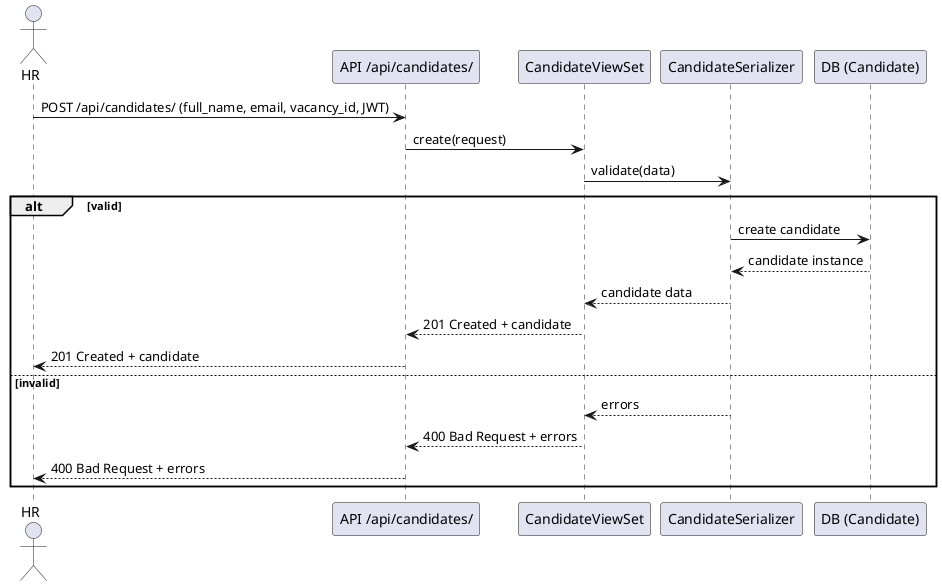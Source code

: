 @startuml
actor HR
participant "API /api/candidates/" as API
participant "CandidateViewSet" as ViewSet
participant "CandidateSerializer" as Serializer
participant "DB (Candidate)" as DB

HR -> API: POST /api/candidates/ (full_name, email, vacancy_id, JWT)
API -> ViewSet: create(request)
ViewSet -> Serializer: validate(data)
alt valid
    Serializer -> DB: create candidate
    DB --> Serializer: candidate instance
    Serializer --> ViewSet: candidate data
    ViewSet --> API: 201 Created + candidate
    API --> HR: 201 Created + candidate
else invalid
    Serializer --> ViewSet: errors
    ViewSet --> API: 400 Bad Request + errors
    API --> HR: 400 Bad Request + errors
end
@enduml 